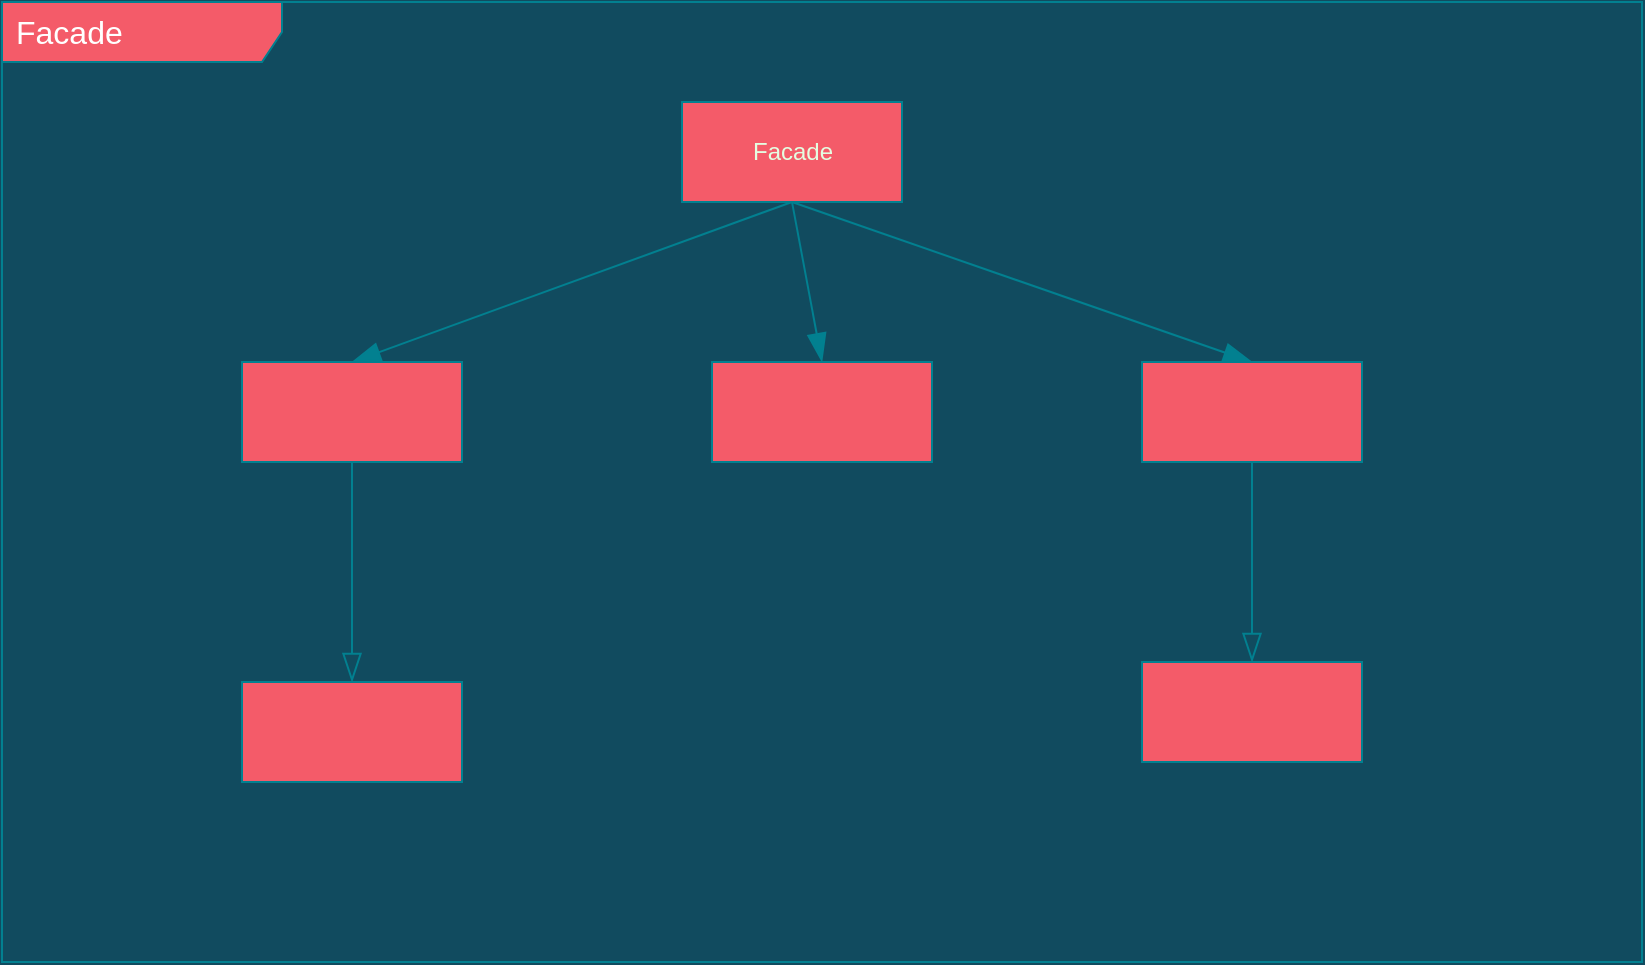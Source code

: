 <mxfile version="15.5.4" type="embed"><diagram id="F_gQ_7oDBF0sjKnGtIvj" name="Page-1"><mxGraphModel dx="1712" dy="1103" grid="1" gridSize="10" guides="1" tooltips="1" connect="1" arrows="1" fold="1" page="1" pageScale="1" pageWidth="827" pageHeight="1169" background="#114B5F" math="0" shadow="0"><root><mxCell id="0"/><mxCell id="1" parent="0"/><mxCell id="82" value="&lt;font color=&quot;#ffffff&quot;&gt;&lt;span style=&quot;font-size: 16px&quot;&gt;Facade&lt;/span&gt;&lt;/font&gt;" style="shape=umlFrame;whiteSpace=wrap;html=1;width=140;height=30;boundedLbl=1;verticalAlign=middle;align=left;spacingLeft=5;fillColor=#F45B69;strokeColor=#028090;fontColor=#E4FDE1;" parent="1" vertex="1"><mxGeometry y="240" width="820" height="480" as="geometry"/></mxCell><mxCell id="226" value="Facade" style="html=1;fillColor=#F45B69;strokeColor=#028090;fontColor=#E4FDE1;" vertex="1" parent="1"><mxGeometry x="340" y="290" width="110" height="50" as="geometry"/></mxCell><mxCell id="227" value="" style="html=1;fillColor=#F45B69;strokeColor=#028090;fontColor=#E4FDE1;" vertex="1" parent="1"><mxGeometry x="120" y="420" width="110" height="50" as="geometry"/></mxCell><mxCell id="228" value="" style="html=1;fillColor=#F45B69;strokeColor=#028090;fontColor=#E4FDE1;" vertex="1" parent="1"><mxGeometry x="355" y="420" width="110" height="50" as="geometry"/></mxCell><mxCell id="229" value="" style="html=1;fillColor=#F45B69;strokeColor=#028090;fontColor=#E4FDE1;" vertex="1" parent="1"><mxGeometry x="570" y="420" width="110" height="50" as="geometry"/></mxCell><mxCell id="230" value="" style="html=1;fillColor=#F45B69;strokeColor=#028090;fontColor=#E4FDE1;" vertex="1" parent="1"><mxGeometry x="120" y="580" width="110" height="50" as="geometry"/></mxCell><mxCell id="231" value="" style="html=1;fillColor=#F45B69;strokeColor=#028090;fontColor=#E4FDE1;" vertex="1" parent="1"><mxGeometry x="570" y="570" width="110" height="50" as="geometry"/></mxCell><mxCell id="232" value="" style="endArrow=blockThin;endFill=1;endSize=12;html=1;rounded=1;sketch=0;fontColor=#E4FDE1;strokeColor=#028090;fillColor=#F45B69;curved=0;exitX=0.5;exitY=1;exitDx=0;exitDy=0;entryX=0.5;entryY=0;entryDx=0;entryDy=0;" edge="1" parent="1" source="226" target="228"><mxGeometry width="160" relative="1" as="geometry"><mxPoint x="330" y="550" as="sourcePoint"/><mxPoint x="490" y="550" as="targetPoint"/></mxGeometry></mxCell><mxCell id="233" value="" style="endArrow=blockThin;endFill=1;endSize=12;html=1;rounded=1;sketch=0;fontColor=#E4FDE1;strokeColor=#028090;fillColor=#F45B69;curved=0;exitX=0.5;exitY=1;exitDx=0;exitDy=0;entryX=0.5;entryY=0;entryDx=0;entryDy=0;" edge="1" parent="1" source="226" target="227"><mxGeometry width="160" relative="1" as="geometry"><mxPoint x="405" y="350" as="sourcePoint"/><mxPoint x="420" y="430" as="targetPoint"/></mxGeometry></mxCell><mxCell id="234" value="" style="endArrow=blockThin;endFill=1;endSize=12;html=1;rounded=1;sketch=0;fontColor=#E4FDE1;strokeColor=#028090;fillColor=#F45B69;curved=0;exitX=0.5;exitY=1;exitDx=0;exitDy=0;entryX=0.5;entryY=0;entryDx=0;entryDy=0;" edge="1" parent="1" source="226" target="229"><mxGeometry width="160" relative="1" as="geometry"><mxPoint x="405" y="350" as="sourcePoint"/><mxPoint x="185" y="430" as="targetPoint"/></mxGeometry></mxCell><mxCell id="235" value="" style="endArrow=blockThin;endFill=0;endSize=12;html=1;rounded=1;sketch=0;fontColor=#E4FDE1;strokeColor=#028090;fillColor=#F45B69;curved=0;exitX=0.5;exitY=1;exitDx=0;exitDy=0;entryX=0.5;entryY=0;entryDx=0;entryDy=0;" edge="1" parent="1" source="227" target="230"><mxGeometry width="160" relative="1" as="geometry"><mxPoint x="320" y="590" as="sourcePoint"/><mxPoint x="480" y="590" as="targetPoint"/></mxGeometry></mxCell><mxCell id="236" value="" style="endArrow=blockThin;endFill=0;endSize=12;html=1;rounded=1;sketch=0;fontColor=#E4FDE1;strokeColor=#028090;fillColor=#F45B69;curved=0;exitX=0.5;exitY=1;exitDx=0;exitDy=0;entryX=0.5;entryY=0;entryDx=0;entryDy=0;" edge="1" parent="1" source="229" target="231"><mxGeometry width="160" relative="1" as="geometry"><mxPoint x="185" y="480" as="sourcePoint"/><mxPoint x="185" y="590" as="targetPoint"/></mxGeometry></mxCell></root></mxGraphModel></diagram></mxfile>